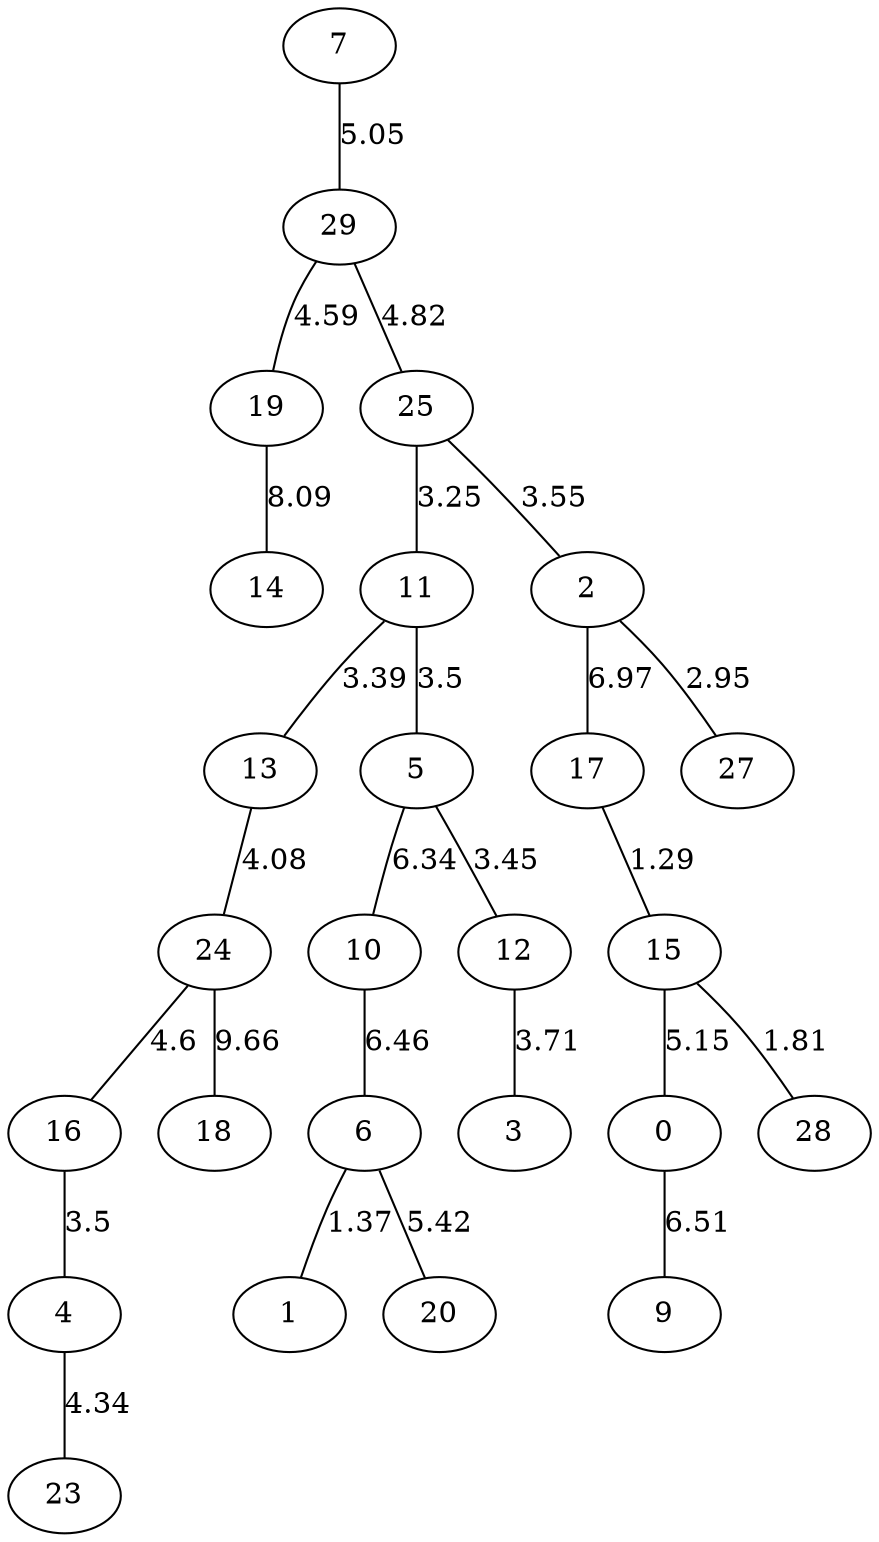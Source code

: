 graph G {
  "0";
  "1";
  "10";
  "11";
  "12";
  "13";
  "14";
  "15";
  "16";
  "17";
  "18";
  "19";
  "2";
  "20";
  "23";
  "24";
  "25";
  "27";
  "28";
  "29";
  "3";
  "4";
  "5";
  "6";
  "7";
  "9";
  "7" -- "29" [label="5.05"];
  "29" -- "19" [label="4.59"];
  "29" -- "25" [label="4.82"];
  "25" -- "11" [label="3.25"];
  "11" -- "13" [label="3.39"];
  "11" -- "5" [label="3.5"];
  "5" -- "12" [label="3.45"];
  "25" -- "2" [label="3.55"];
  "2" -- "27" [label="2.95"];
  "12" -- "3" [label="3.71"];
  "13" -- "24" [label="4.08"];
  "24" -- "16" [label="4.6"];
  "16" -- "4" [label="3.5"];
  "4" -- "23" [label="4.34"];
  "5" -- "10" [label="6.34"];
  "10" -- "6" [label="6.46"];
  "6" -- "1" [label="1.37"];
  "6" -- "20" [label="5.42"];
  "2" -- "17" [label="6.97"];
  "17" -- "15" [label="1.29"];
  "15" -- "28" [label="1.81"];
  "15" -- "0" [label="5.15"];
  "0" -- "9" [label="6.51"];
  "19" -- "14" [label="8.09"];
  "24" -- "18" [label="9.66"];
}
